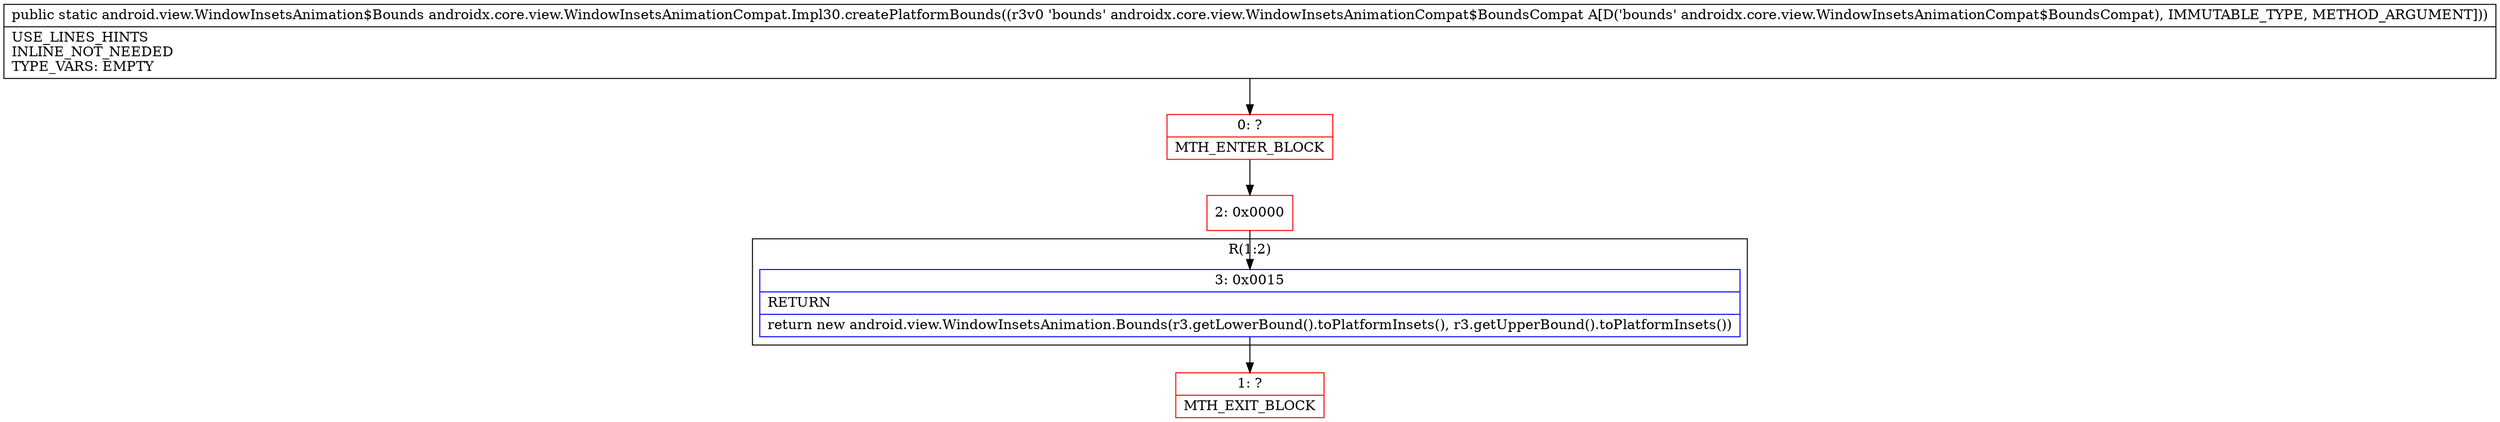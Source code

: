 digraph "CFG forandroidx.core.view.WindowInsetsAnimationCompat.Impl30.createPlatformBounds(Landroidx\/core\/view\/WindowInsetsAnimationCompat$BoundsCompat;)Landroid\/view\/WindowInsetsAnimation$Bounds;" {
subgraph cluster_Region_16052839 {
label = "R(1:2)";
node [shape=record,color=blue];
Node_3 [shape=record,label="{3\:\ 0x0015|RETURN\l|return new android.view.WindowInsetsAnimation.Bounds(r3.getLowerBound().toPlatformInsets(), r3.getUpperBound().toPlatformInsets())\l}"];
}
Node_0 [shape=record,color=red,label="{0\:\ ?|MTH_ENTER_BLOCK\l}"];
Node_2 [shape=record,color=red,label="{2\:\ 0x0000}"];
Node_1 [shape=record,color=red,label="{1\:\ ?|MTH_EXIT_BLOCK\l}"];
MethodNode[shape=record,label="{public static android.view.WindowInsetsAnimation$Bounds androidx.core.view.WindowInsetsAnimationCompat.Impl30.createPlatformBounds((r3v0 'bounds' androidx.core.view.WindowInsetsAnimationCompat$BoundsCompat A[D('bounds' androidx.core.view.WindowInsetsAnimationCompat$BoundsCompat), IMMUTABLE_TYPE, METHOD_ARGUMENT]))  | USE_LINES_HINTS\lINLINE_NOT_NEEDED\lTYPE_VARS: EMPTY\l}"];
MethodNode -> Node_0;Node_3 -> Node_1;
Node_0 -> Node_2;
Node_2 -> Node_3;
}

